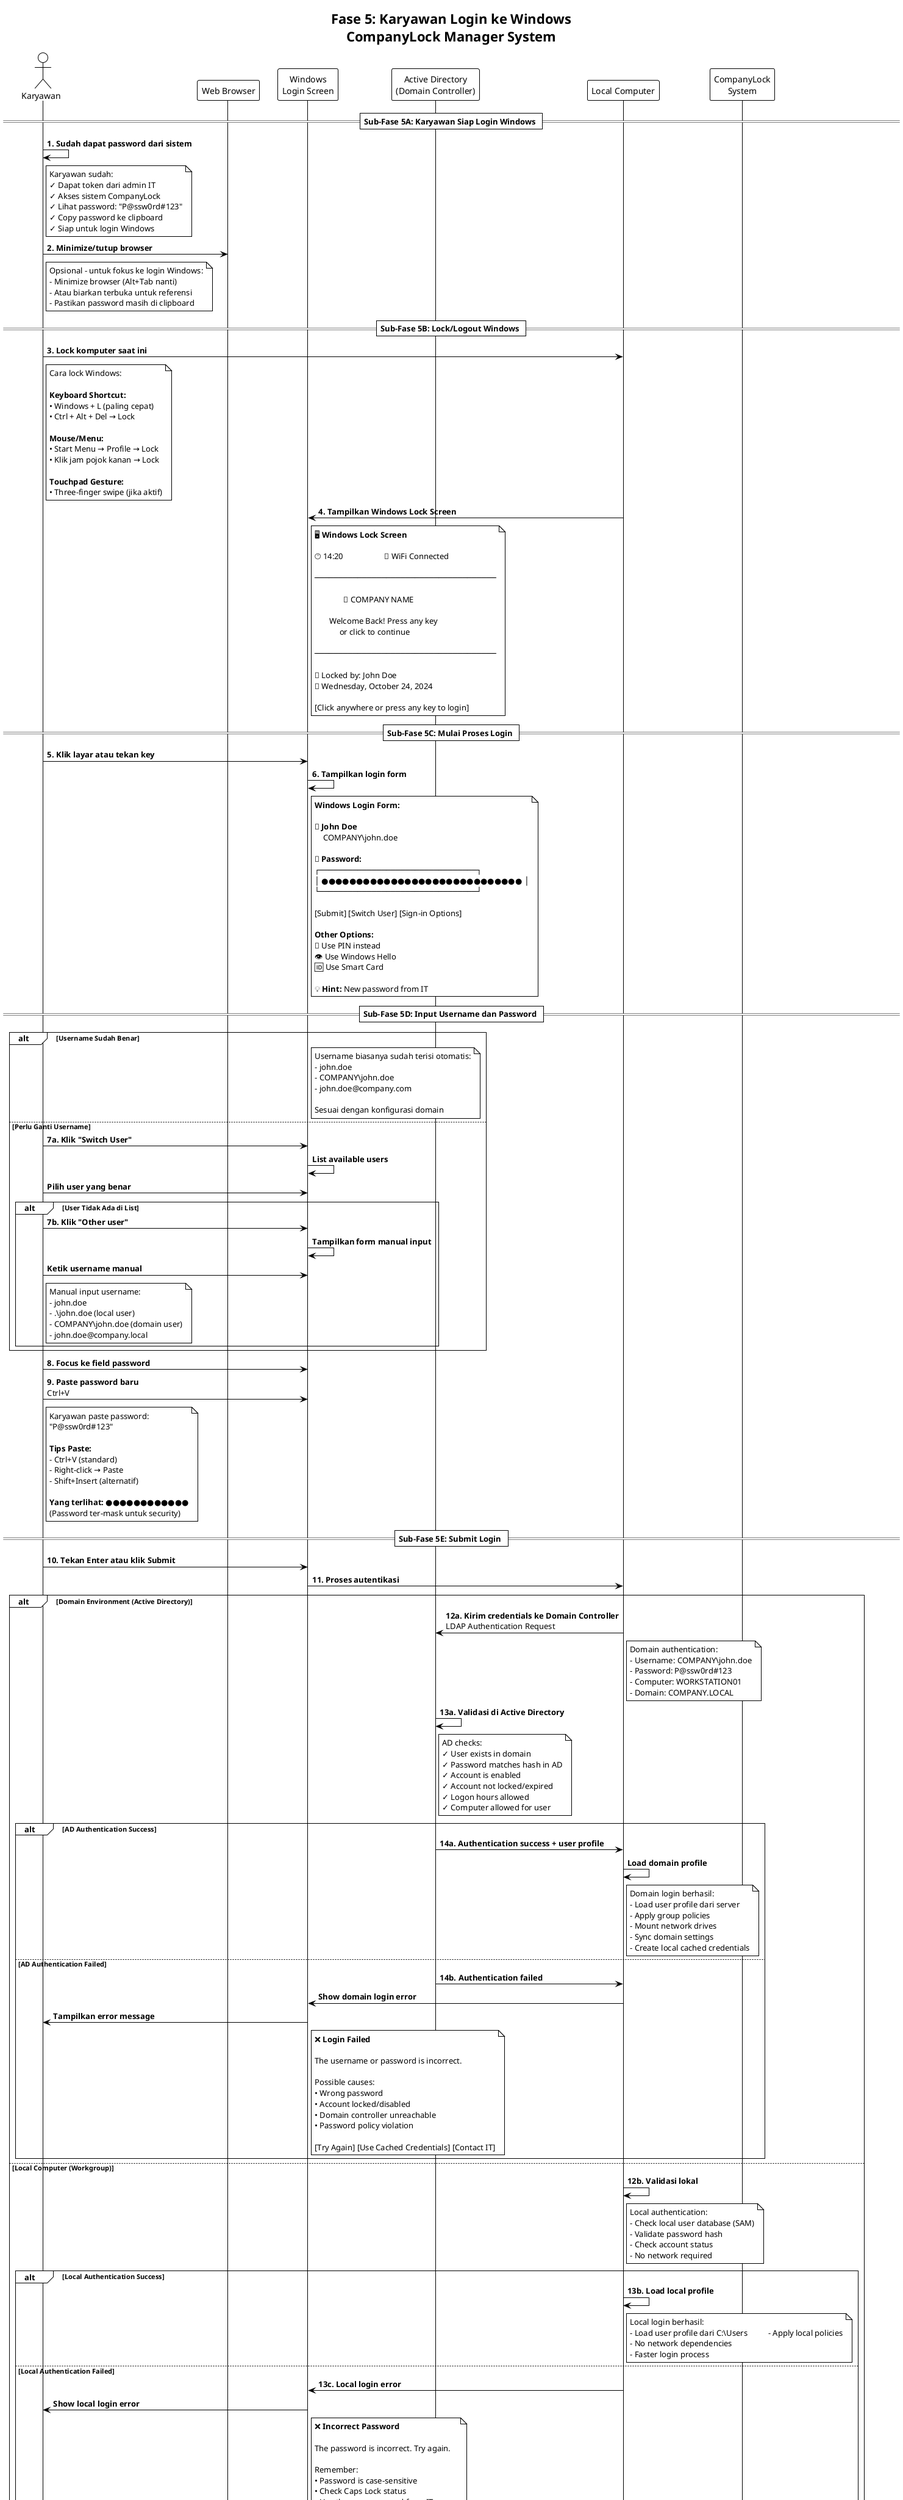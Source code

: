 @startuml Sequence_Fase5_LoginWindows
!theme plain

title Fase 5: Karyawan Login ke Windows\nCompanyLock Manager System

actor "Karyawan" as Employee
participant "Web Browser" as Browser
participant "Windows\nLogin Screen" as Windows
participant "Active Directory\n(Domain Controller)" as AD
participant "Local Computer" as Computer
participant "CompanyLock\nSystem" as Backend

== Sub-Fase 5A: Karyawan Siap Login Windows ==

Employee -> Employee : **1. Sudah dapat password dari sistem**
note right of Employee
  Karyawan sudah:
  ✓ Dapat token dari admin IT
  ✓ Akses sistem CompanyLock 
  ✓ Lihat password: "P@ssw0rd#123"
  ✓ Copy password ke clipboard
  ✓ Siap untuk login Windows
end note

Employee -> Browser : **2. Minimize/tutup browser**
note right of Employee
  Opsional - untuk fokus ke login Windows:
  - Minimize browser (Alt+Tab nanti)
  - Atau biarkan terbuka untuk referensi
  - Pastikan password masih di clipboard
end note

== Sub-Fase 5B: Lock/Logout Windows ==

Employee -> Computer : **3. Lock komputer saat ini**
note right of Employee
  Cara lock Windows:
  
  **Keyboard Shortcut:**
  • Windows + L (paling cepat)
  • Ctrl + Alt + Del → Lock
  
  **Mouse/Menu:**
  • Start Menu → Profile → Lock
  • Klik jam pojok kanan → Lock
  
  **Touchpad Gesture:**
  • Three-finger swipe (jika aktif)
end note

Computer -> Windows : **4. Tampilkan Windows Lock Screen**
note right of Windows
  🖥️ **Windows Lock Screen**
  
  🕐 14:20                    📶 WiFi Connected
  
  ──────────────────────────────────────
  
                🏢 COMPANY NAME
                
         Welcome Back! Press any key
              or click to continue
              
  ──────────────────────────────────────
  
  🔐 Locked by: John Doe
  📅 Wednesday, October 24, 2024
  
  [Click anywhere or press any key to login]
end note

== Sub-Fase 5C: Mulai Proses Login ==

Employee -> Windows : **5. Klik layar atau tekan key**
Windows -> Windows : **6. Tampilkan login form**
note right of Windows
  **Windows Login Form:**
  
  👤 **John Doe**
      COMPANY\john.doe
      
  🔐 **Password:**
  ┌─────────────────────────────────┐
  │ ●●●●●●●●●●●●●●●●●●●●●●●●●●●●● │
  └─────────────────────────────────┘
  
  [Submit] [Switch User] [Sign-in Options]
  
  **Other Options:**
  🔑 Use PIN instead
  👁️ Use Windows Hello  
  🆔 Use Smart Card
  
  💡 **Hint:** New password from IT
end note

== Sub-Fase 5D: Input Username dan Password ==

alt **Username Sudah Benar**
    note right of Windows
      Username biasanya sudah terisi otomatis:
      - john.doe
      - COMPANY\john.doe  
      - john.doe@company.com
      
      Sesuai dengan konfigurasi domain
    end note
    
else **Perlu Ganti Username**  
    Employee -> Windows : **7a. Klik "Switch User"**
    Windows -> Windows : **List available users**
    Employee -> Windows : **Pilih user yang benar**
    
    alt **User Tidak Ada di List**
        Employee -> Windows : **7b. Klik "Other user"**  
        Windows -> Windows : **Tampilkan form manual input**
        Employee -> Windows : **Ketik username manual**
        note right of Employee
          Manual input username:
          - john.doe
          - .\john.doe (local user)
          - COMPANY\john.doe (domain user)
          - john.doe@company.local
        end note
    end
end

Employee -> Windows : **8. Focus ke field password**
Employee -> Windows : **9. Paste password baru**\nCtrl+V
note right of Employee
  Karyawan paste password:
  "P@ssw0rd#123"
  
  **Tips Paste:**
  - Ctrl+V (standard)
  - Right-click → Paste
  - Shift+Insert (alternatif)
  
  **Yang terlihat:** ●●●●●●●●●●●●
  (Password ter-mask untuk security)
end note

== Sub-Fase 5E: Submit Login ==

Employee -> Windows : **10. Tekan Enter atau klik Submit**
Windows -> Computer : **11. Proses autentikasi**

alt **Domain Environment (Active Directory)**
    Computer -> AD : **12a. Kirim credentials ke Domain Controller**\nLDAP Authentication Request
    note right of Computer
      Domain authentication:
      - Username: COMPANY\john.doe
      - Password: P@ssw0rd#123  
      - Computer: WORKSTATION01
      - Domain: COMPANY.LOCAL
    end note
    
    AD -> AD : **13a. Validasi di Active Directory**
    note right of AD
      AD checks:
      ✓ User exists in domain
      ✓ Password matches hash in AD
      ✓ Account is enabled  
      ✓ Account not locked/expired
      ✓ Logon hours allowed
      ✓ Computer allowed for user
    end note
    
    alt **AD Authentication Success**
        AD -> Computer : **14a. Authentication success + user profile**
        Computer -> Computer : **Load domain profile**
        note right of Computer
          Domain login berhasil:
          - Load user profile dari server
          - Apply group policies  
          - Mount network drives
          - Sync domain settings
          - Create local cached credentials
        end note
        
    else **AD Authentication Failed**
        AD -> Computer : **14b. Authentication failed**
        Computer -> Windows : **Show domain login error**
        Windows -> Employee : **Tampilkan error message**
        note right of Windows
          ❌ **Login Failed**
          
          The username or password is incorrect.
          
          Possible causes:
          • Wrong password 
          • Account locked/disabled
          • Domain controller unreachable
          • Password policy violation
          
          [Try Again] [Use Cached Credentials] [Contact IT]
        end note
    end
    
else **Local Computer (Workgroup)**
    Computer -> Computer : **12b. Validasi lokal**
    note right of Computer
      Local authentication:
      - Check local user database (SAM)
      - Validate password hash
      - Check account status
      - No network required
    end note
    
    alt **Local Authentication Success**
        Computer -> Computer : **13b. Load local profile**
        note right of Computer
          Local login berhasil:
          - Load user profile dari C:\Users\
          - Apply local policies
          - No network dependencies
          - Faster login process
        end note
        
    else **Local Authentication Failed**
        Computer -> Windows : **13c. Local login error**
        Windows -> Employee : **Show local login error**
        note right of Windows
          ❌ **Incorrect Password**
          
          The password is incorrect. Try again.
          
          Remember:
          • Password is case-sensitive
          • Check Caps Lock status  
          • Use the new password from IT
          
          [Try Again] [Reset Password] [Use PIN]
        end note
    end
end

== Sub-Fase 5F: Login Berhasil ==

alt **Login Success - Load Desktop**
    Computer -> Windows : **15a. Start loading Windows desktop**
    Windows -> Employee : **Show "Welcome" loading screen**
    note right of Windows
      🔄 **Loading Desktop...**
      
      Welcome, John Doe
      
      Please wait while we set up your desktop.
      This may take a few moments.
      
      • Loading user profile...
      • Applying policies...  
      • Starting services...
      • Preparing desktop...
    end note
    
    Computer -> Computer : **16a. Load user environment**
    note right of Computer
      Desktop loading process:
      ✓ Load Windows Explorer (taskbar, start menu)
      ✓ Load user-specific applications  
      ✓ Mount network drives/shares
      ✓ Apply wallpaper and themes
      ✓ Start startup programs
      ✓ Sync OneDrive/cloud storage
      ✓ Load browser bookmarks/settings
    end note
    
    Computer -> Employee : **17a. Show desktop ready**
    note right of Employee
      🖥️ **Desktop Siap Digunakan!**
      
      ✅ Login berhasil dengan password baru
      ✅ Desktop fully loaded
      ✅ Semua aplikasi ready
      ✅ Network drives connected
      
      **Next Steps:**
      1. ✅ Berhasil login - DONE!
      2. 🔄 Ganti password (recommended)
      3. 📞 Konfirmasi ke admin IT  
      4. 💼 Lanjut bekerja normal
    end note

else **Login Gagal - Troubleshooting** 
    Windows -> Employee : **15b. Show detailed error**
    note right of Windows
      ❌ **Login Issues - Troubleshooting**
      
      **Common Problems:**
      
      🔐 **Wrong Password:**
      • Double-check password dari sistem
      • Case-sensitive (besar-kecil huruf)
      • Copy paste lagi dari browser
      
      🌐 **Network Issues:**  
      • Domain controller tidak terjangkau
      • WiFi/LAN connection bermasalah
      • Use cached credentials jika ada
      
      ⏰ **Timing Issues:**
      • Password baru belum sync ke AD
      • Tunggu 5-10 menit, coba lagi
      • Atau hubungi admin IT
      
      🔒 **Account Issues:**
      • Account locked after failed attempts
      • Account disabled/expired  
      • Policy restrictions
      
      [Try Again] [Use Old Password] [Contact IT]
    end note
end

== Sub-Fase 5G: Post-Login Actions ==

alt **Login Berhasil - Tindak Lanjut**
    Employee -> Employee : **18a. Konfirmasi ke admin IT**
    note right of Employee
      Karyawan bisa hubungi admin:
      
      **WhatsApp/Chat:**
      "Pak/Bu, sudah berhasil login pakai 
      password baru. Terima kasih banyak!"
      
      **Email:**
      Subject: Login Berhasil - John Doe
      "Password token sudah berhasil digunakan."
      
      **Langsung/Telepon:**  
      "Pak admin, saya John dari Finance.
      Sudah bisa login, terima kasih ya!"
    end note
    
    Employee -> Computer : **18b. Ganti password (opsional)**
    Computer -> Windows : **Open Change Password dialog**
    note right of Computer
      **Cara ganti password Windows:**
      
      **Method 1 - Ctrl+Alt+Del:**
      1. Tekan Ctrl+Alt+Del
      2. Klik "Change a password"
      3. Input old password: P@ssw0rd#123
      4. Input new password (2x)
      
      **Method 2 - Settings:**  
      1. Windows Settings → Accounts
      2. Sign-in options → Password
      3. Change password
      
      **Method 3 - Command:**
      1. Run as admin: net user john.doe *
      2. Input new password
    end note
    
    Employee -> Backend : **18c. Sistem auto-log successful usage**
    note right of Backend
      **Auto-tracking di CompanyLock:**
      
      Token "A7X9...P6" status:
      ✅ Used successfully at 14:20
      ✅ Windows login confirmed  
      📊 Response time: 5 minutes total
      🎯 Success rate: 100% (1/1)
      
      **Audit Log Entry:**
      - Action: "TOKEN_SUCCESS_LOGIN"
      - User: john.doe (ID: 25)
      - Time: 2024-10-24 14:20:15
      - Duration: 5 minutes 15 seconds
      - Status: SUCCESS
    end note

else **Login Gagal - Support Needed**
    Employee -> Employee : **18d. Hubungi admin untuk bantuan lanjutan**
    note right of Employee
      **Jika masih bermasalah:**
      
      📞 "Pak admin, saya sudah coba password 
      yang dikasih tapi masih gabisa login.
      Error-nya bilang 'incorrect password'."
      
      **Info yang perlu dikasih ke admin:**
      • Username yang dipakai: john.doe
      • Error message yang muncul
      • Sudah coba berapa kali
      • Komputer domain atau workgroup
      • Network connection status
    end note
end

== System Monitoring & Analytics ==

note over Employee, Backend
  **Automatic System Monitoring:**
  
  📊 **Success Analytics:**
  - Track login success rate per token
  - Average time dari token → Windows login  
  - Peak usage hours and patterns
  - Department-wise usage statistics
  
  🔍 **Failure Analysis:**
  - Common error patterns and causes
  - Network vs credential vs timing issues  
  - Retry patterns and success after retry
  - Escalation triggers for manual support
  
  ⚡ **Real-time Dashboards:**
  - Admin dashboard shows live token usage
  - Success/failure rates in real-time
  - Queue of pending support requests  
  - Automated alerts for system issues
  
  🎯 **Performance Metrics:**
  - Target: 90% first-attempt success rate
  - Target: < 3 minutes total resolution time
  - Target: < 5% tokens requiring admin follow-up
end note

@enduml